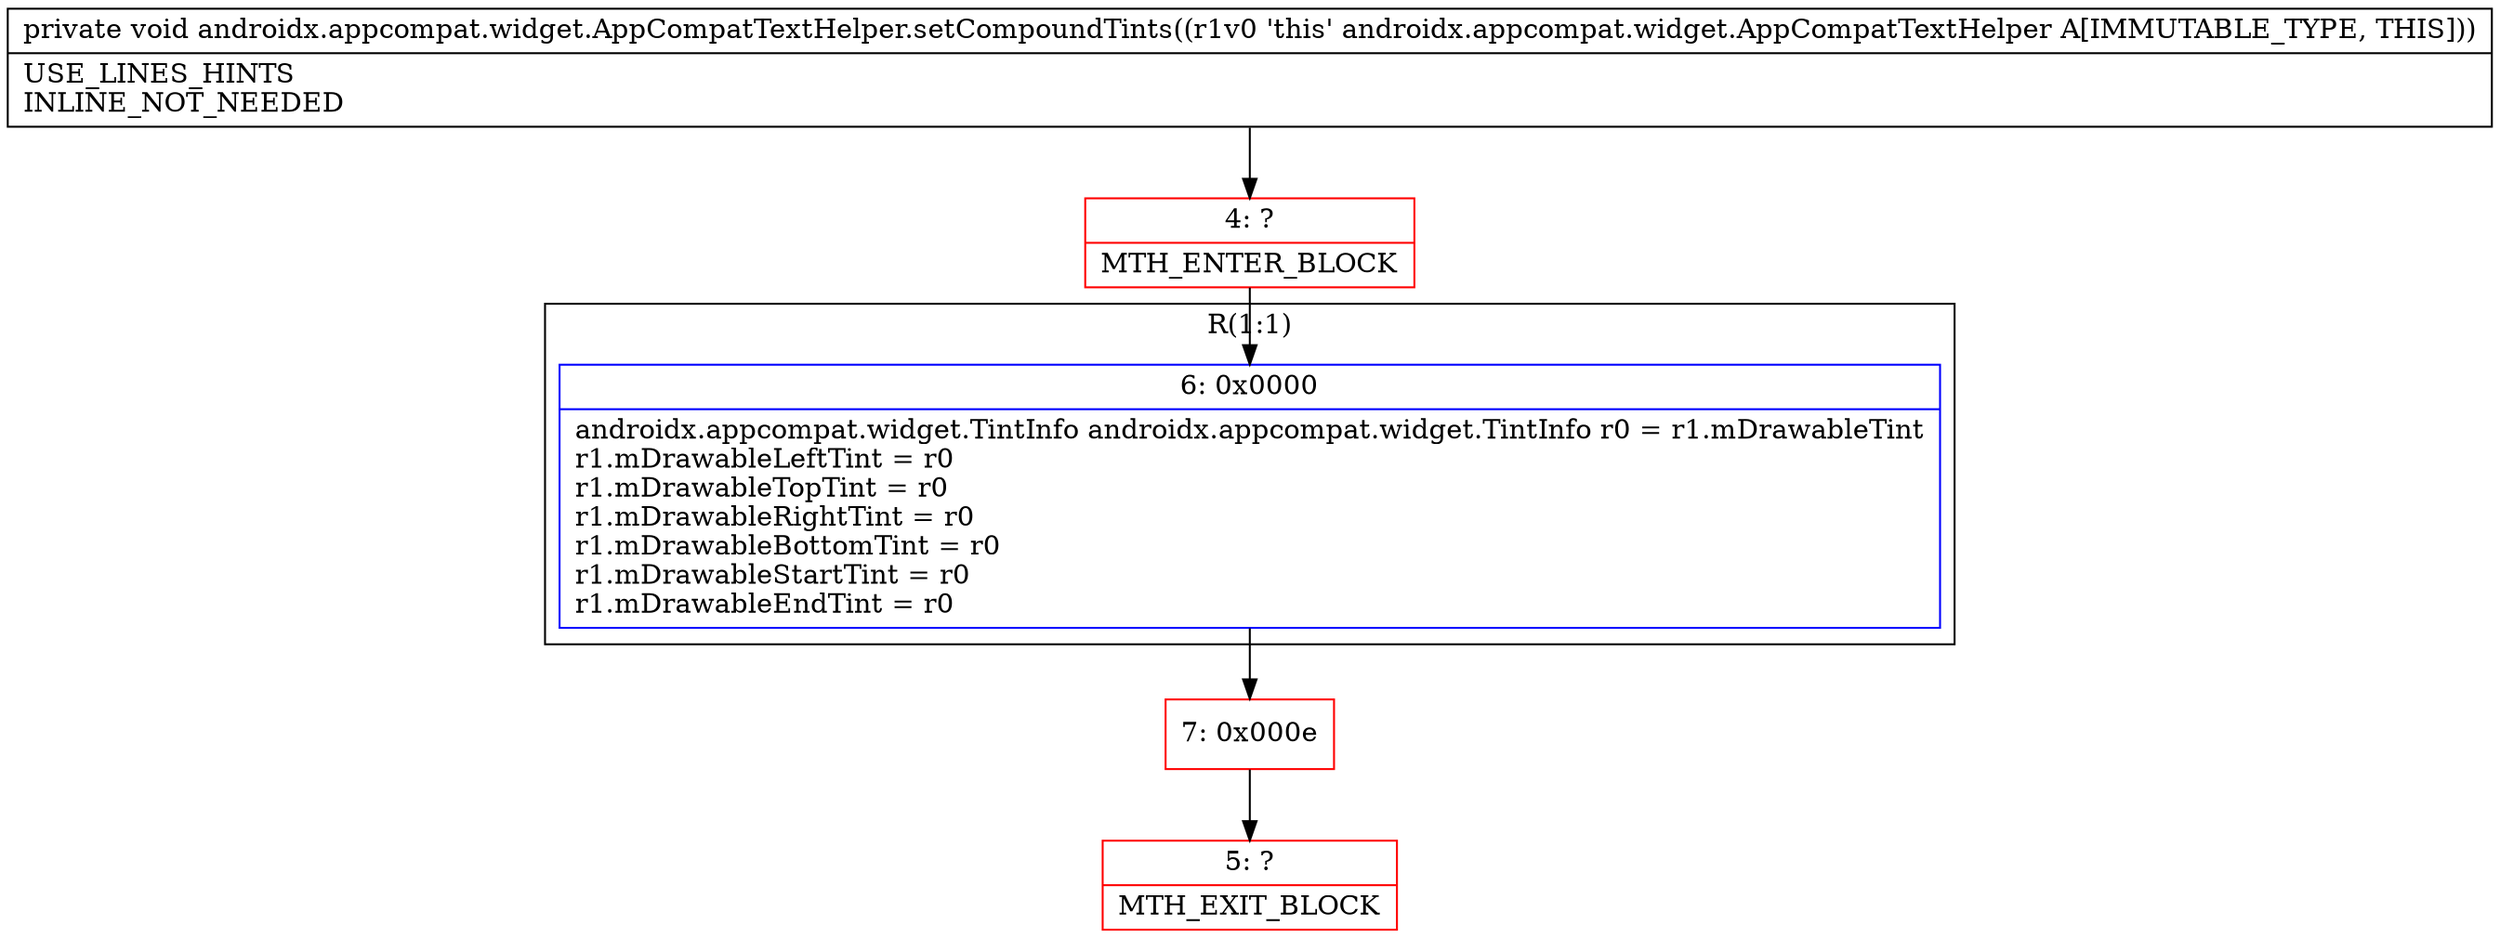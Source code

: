 digraph "CFG forandroidx.appcompat.widget.AppCompatTextHelper.setCompoundTints()V" {
subgraph cluster_Region_1310128266 {
label = "R(1:1)";
node [shape=record,color=blue];
Node_6 [shape=record,label="{6\:\ 0x0000|androidx.appcompat.widget.TintInfo androidx.appcompat.widget.TintInfo r0 = r1.mDrawableTint\lr1.mDrawableLeftTint = r0\lr1.mDrawableTopTint = r0\lr1.mDrawableRightTint = r0\lr1.mDrawableBottomTint = r0\lr1.mDrawableStartTint = r0\lr1.mDrawableEndTint = r0\l}"];
}
Node_4 [shape=record,color=red,label="{4\:\ ?|MTH_ENTER_BLOCK\l}"];
Node_7 [shape=record,color=red,label="{7\:\ 0x000e}"];
Node_5 [shape=record,color=red,label="{5\:\ ?|MTH_EXIT_BLOCK\l}"];
MethodNode[shape=record,label="{private void androidx.appcompat.widget.AppCompatTextHelper.setCompoundTints((r1v0 'this' androidx.appcompat.widget.AppCompatTextHelper A[IMMUTABLE_TYPE, THIS]))  | USE_LINES_HINTS\lINLINE_NOT_NEEDED\l}"];
MethodNode -> Node_4;Node_6 -> Node_7;
Node_4 -> Node_6;
Node_7 -> Node_5;
}

